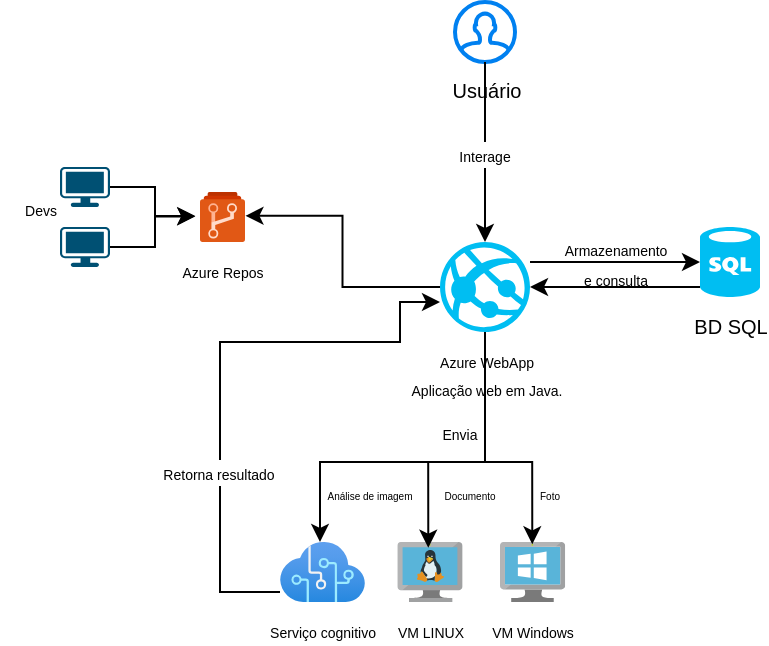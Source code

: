 <mxfile version="24.8.4">
  <diagram name="Página-1" id="SDDvxtIb1lxF_DFaRuNH">
    <mxGraphModel dx="819" dy="426" grid="1" gridSize="10" guides="1" tooltips="1" connect="1" arrows="1" fold="1" page="1" pageScale="1" pageWidth="827" pageHeight="1169" math="0" shadow="0">
      <root>
        <mxCell id="0" />
        <mxCell id="1" parent="0" />
        <mxCell id="JtZi33PVFzi6DUjqRLEN-1" value="&lt;font style=&quot;font-size: 7px;&quot;&gt;VM LINUX&lt;/font&gt;" style="image;sketch=0;aspect=fixed;html=1;points=[];align=center;fontSize=12;image=img/lib/mscae/VM_Linux.svg;" vertex="1" parent="1">
          <mxGeometry x="418.69" y="440" width="32.61" height="30" as="geometry" />
        </mxCell>
        <mxCell id="JtZi33PVFzi6DUjqRLEN-2" value="&lt;font style=&quot;font-size: 7px;&quot;&gt;VM Windows&lt;/font&gt;" style="image;sketch=0;aspect=fixed;html=1;points=[];align=center;fontSize=12;image=img/lib/mscae/VirtualMachineWindows.svg;" vertex="1" parent="1">
          <mxGeometry x="470" y="440" width="32.61" height="30" as="geometry" />
        </mxCell>
        <mxCell id="JtZi33PVFzi6DUjqRLEN-58" style="edgeStyle=orthogonalEdgeStyle;rounded=0;orthogonalLoop=1;jettySize=auto;html=1;" edge="1" parent="1" source="JtZi33PVFzi6DUjqRLEN-3" target="JtZi33PVFzi6DUjqRLEN-5">
          <mxGeometry relative="1" as="geometry">
            <Array as="points">
              <mxPoint x="463" y="400" />
              <mxPoint x="380" y="400" />
            </Array>
          </mxGeometry>
        </mxCell>
        <mxCell id="JtZi33PVFzi6DUjqRLEN-3" value="&lt;font style=&quot;font-size: 7px;&quot;&gt;Azure WebApp&lt;br&gt;Aplicação web em Java.&lt;/font&gt;" style="verticalLabelPosition=bottom;html=1;verticalAlign=top;align=center;strokeColor=none;fillColor=#00BEF2;shape=mxgraph.azure.azure_website;pointerEvents=1;" vertex="1" parent="1">
          <mxGeometry x="440" y="290" width="45.01" height="45" as="geometry" />
        </mxCell>
        <mxCell id="JtZi33PVFzi6DUjqRLEN-4" value="&lt;font size=&quot;1&quot;&gt;BD SQL&lt;/font&gt;" style="verticalLabelPosition=bottom;html=1;verticalAlign=top;align=center;strokeColor=none;fillColor=#00BEF2;shape=mxgraph.azure.sql_database;" vertex="1" parent="1">
          <mxGeometry x="570" y="282.5" width="30" height="35" as="geometry" />
        </mxCell>
        <mxCell id="JtZi33PVFzi6DUjqRLEN-54" style="edgeStyle=orthogonalEdgeStyle;rounded=0;orthogonalLoop=1;jettySize=auto;html=1;" edge="1" parent="1" source="JtZi33PVFzi6DUjqRLEN-5">
          <mxGeometry relative="1" as="geometry">
            <mxPoint x="440" y="320" as="targetPoint" />
            <Array as="points">
              <mxPoint x="330" y="465" />
              <mxPoint x="330" y="340" />
              <mxPoint x="420" y="340" />
              <mxPoint x="420" y="320" />
            </Array>
          </mxGeometry>
        </mxCell>
        <mxCell id="JtZi33PVFzi6DUjqRLEN-55" value="&lt;font style=&quot;font-size: 7px;&quot;&gt;Retorna resultado&lt;/font&gt;" style="edgeLabel;html=1;align=center;verticalAlign=middle;resizable=0;points=[];" vertex="1" connectable="0" parent="JtZi33PVFzi6DUjqRLEN-54">
          <mxGeometry x="-0.369" y="1" relative="1" as="geometry">
            <mxPoint as="offset" />
          </mxGeometry>
        </mxCell>
        <mxCell id="JtZi33PVFzi6DUjqRLEN-5" value="&lt;font style=&quot;font-size: 7px;&quot;&gt;Serviço cognitivo&lt;/font&gt;" style="image;aspect=fixed;html=1;points=[];align=center;fontSize=12;image=img/lib/azure2/ai_machine_learning/Cognitive_Services.svg;" vertex="1" parent="1">
          <mxGeometry x="360" y="440" width="42.5" height="30" as="geometry" />
        </mxCell>
        <mxCell id="JtZi33PVFzi6DUjqRLEN-43" value="&lt;font style=&quot;font-size: 5px;&quot;&gt;Foto&lt;/font&gt;" style="text;html=1;align=center;verticalAlign=middle;whiteSpace=wrap;rounded=0;" vertex="1" parent="1">
          <mxGeometry x="480" y="410" width="30" height="10" as="geometry" />
        </mxCell>
        <mxCell id="JtZi33PVFzi6DUjqRLEN-45" value="&lt;font style=&quot;font-size: 5px;&quot;&gt;Documento&lt;/font&gt;" style="text;html=1;align=center;verticalAlign=middle;whiteSpace=wrap;rounded=0;" vertex="1" parent="1">
          <mxGeometry x="440" y="410" width="30" height="10" as="geometry" />
        </mxCell>
        <mxCell id="JtZi33PVFzi6DUjqRLEN-47" value="&lt;font style=&quot;font-size: 5px;&quot;&gt;Análise de imagem&lt;/font&gt;" style="text;html=1;align=center;verticalAlign=middle;whiteSpace=wrap;rounded=0;" vertex="1" parent="1">
          <mxGeometry x="380" y="410" width="50" height="10" as="geometry" />
        </mxCell>
        <mxCell id="JtZi33PVFzi6DUjqRLEN-49" value="&lt;font style=&quot;font-size: 7px;&quot;&gt;Armazenamento&lt;br&gt;e consulta&lt;/font&gt;" style="text;html=1;align=center;verticalAlign=middle;whiteSpace=wrap;rounded=0;" vertex="1" parent="1">
          <mxGeometry x="502.61" y="290" width="50" height="20" as="geometry" />
        </mxCell>
        <mxCell id="JtZi33PVFzi6DUjqRLEN-56" style="edgeStyle=orthogonalEdgeStyle;rounded=0;orthogonalLoop=1;jettySize=auto;html=1;entryX=0.495;entryY=0.038;entryDx=0;entryDy=0;entryPerimeter=0;" edge="1" parent="1" source="JtZi33PVFzi6DUjqRLEN-3" target="JtZi33PVFzi6DUjqRLEN-2">
          <mxGeometry relative="1" as="geometry">
            <Array as="points">
              <mxPoint x="463" y="400" />
              <mxPoint x="486" y="400" />
            </Array>
          </mxGeometry>
        </mxCell>
        <mxCell id="JtZi33PVFzi6DUjqRLEN-57" style="edgeStyle=orthogonalEdgeStyle;rounded=0;orthogonalLoop=1;jettySize=auto;html=1;entryX=0.474;entryY=0.095;entryDx=0;entryDy=0;entryPerimeter=0;" edge="1" parent="1" source="JtZi33PVFzi6DUjqRLEN-3" target="JtZi33PVFzi6DUjqRLEN-1">
          <mxGeometry relative="1" as="geometry">
            <Array as="points">
              <mxPoint x="463" y="400" />
              <mxPoint x="434" y="400" />
            </Array>
          </mxGeometry>
        </mxCell>
        <mxCell id="JtZi33PVFzi6DUjqRLEN-60" value="&lt;font style=&quot;font-size: 7px;&quot;&gt;Envia&lt;/font&gt;" style="text;html=1;align=center;verticalAlign=middle;whiteSpace=wrap;rounded=0;" vertex="1" parent="1">
          <mxGeometry x="440" y="380" width="20" height="10" as="geometry" />
        </mxCell>
        <mxCell id="JtZi33PVFzi6DUjqRLEN-61" value="&lt;font style=&quot;font-size: 7px;&quot;&gt;Azure Repos&lt;/font&gt;" style="image;sketch=0;aspect=fixed;html=1;points=[];align=center;fontSize=12;image=img/lib/mscae/Azure_Repos.svg;" vertex="1" parent="1">
          <mxGeometry x="320" y="265" width="22.5" height="25" as="geometry" />
        </mxCell>
        <mxCell id="JtZi33PVFzi6DUjqRLEN-62" style="edgeStyle=orthogonalEdgeStyle;rounded=0;orthogonalLoop=1;jettySize=auto;html=1;entryX=1.01;entryY=0.476;entryDx=0;entryDy=0;entryPerimeter=0;" edge="1" parent="1" source="JtZi33PVFzi6DUjqRLEN-3" target="JtZi33PVFzi6DUjqRLEN-61">
          <mxGeometry relative="1" as="geometry" />
        </mxCell>
        <mxCell id="JtZi33PVFzi6DUjqRLEN-64" value="" style="points=[[0.03,0.03,0],[0.5,0,0],[0.97,0.03,0],[1,0.4,0],[0.97,0.745,0],[0.5,1,0],[0.03,0.745,0],[0,0.4,0]];verticalLabelPosition=bottom;sketch=0;html=1;verticalAlign=top;aspect=fixed;align=center;pointerEvents=1;shape=mxgraph.cisco19.workstation;fillColor=#005073;strokeColor=none;" vertex="1" parent="1">
          <mxGeometry x="250" y="252.5" width="25" height="20" as="geometry" />
        </mxCell>
        <mxCell id="JtZi33PVFzi6DUjqRLEN-66" value="" style="points=[[0.03,0.03,0],[0.5,0,0],[0.97,0.03,0],[1,0.4,0],[0.97,0.745,0],[0.5,1,0],[0.03,0.745,0],[0,0.4,0]];verticalLabelPosition=bottom;sketch=0;html=1;verticalAlign=top;aspect=fixed;align=center;pointerEvents=1;shape=mxgraph.cisco19.workstation;fillColor=#005073;strokeColor=none;" vertex="1" parent="1">
          <mxGeometry x="250" y="282.5" width="25" height="20" as="geometry" />
        </mxCell>
        <mxCell id="JtZi33PVFzi6DUjqRLEN-68" style="edgeStyle=orthogonalEdgeStyle;rounded=0;orthogonalLoop=1;jettySize=auto;html=1;entryX=-0.104;entryY=0.488;entryDx=0;entryDy=0;entryPerimeter=0;" edge="1" parent="1" source="JtZi33PVFzi6DUjqRLEN-66" target="JtZi33PVFzi6DUjqRLEN-61">
          <mxGeometry relative="1" as="geometry" />
        </mxCell>
        <mxCell id="JtZi33PVFzi6DUjqRLEN-69" value="&lt;font style=&quot;font-size: 7px;&quot;&gt;Devs&lt;/font&gt;" style="text;html=1;align=center;verticalAlign=middle;resizable=0;points=[];autosize=1;strokeColor=none;fillColor=none;" vertex="1" parent="1">
          <mxGeometry x="220" y="257.5" width="40" height="30" as="geometry" />
        </mxCell>
        <mxCell id="JtZi33PVFzi6DUjqRLEN-70" style="edgeStyle=orthogonalEdgeStyle;rounded=0;orthogonalLoop=1;jettySize=auto;html=1;entryX=-0.104;entryY=0.48;entryDx=0;entryDy=0;entryPerimeter=0;" edge="1" parent="1" source="JtZi33PVFzi6DUjqRLEN-64" target="JtZi33PVFzi6DUjqRLEN-61">
          <mxGeometry relative="1" as="geometry" />
        </mxCell>
        <mxCell id="JtZi33PVFzi6DUjqRLEN-71" value="&lt;font style=&quot;font-size: 10px;&quot;&gt;Usuário&lt;/font&gt;" style="html=1;verticalLabelPosition=bottom;align=center;labelBackgroundColor=#ffffff;verticalAlign=top;strokeWidth=2;strokeColor=#0080F0;shadow=0;dashed=0;shape=mxgraph.ios7.icons.user;" vertex="1" parent="1">
          <mxGeometry x="447.5" y="170" width="30" height="30" as="geometry" />
        </mxCell>
        <mxCell id="JtZi33PVFzi6DUjqRLEN-72" style="edgeStyle=orthogonalEdgeStyle;rounded=0;orthogonalLoop=1;jettySize=auto;html=1;entryX=0.5;entryY=0;entryDx=0;entryDy=0;entryPerimeter=0;" edge="1" parent="1" source="JtZi33PVFzi6DUjqRLEN-71" target="JtZi33PVFzi6DUjqRLEN-3">
          <mxGeometry relative="1" as="geometry" />
        </mxCell>
        <mxCell id="JtZi33PVFzi6DUjqRLEN-73" value="&lt;font style=&quot;font-size: 7px;&quot;&gt;Interage&lt;/font&gt;" style="edgeLabel;html=1;align=center;verticalAlign=middle;resizable=0;points=[];" vertex="1" connectable="0" parent="JtZi33PVFzi6DUjqRLEN-72">
          <mxGeometry x="0.022" y="-1" relative="1" as="geometry">
            <mxPoint as="offset" />
          </mxGeometry>
        </mxCell>
        <mxCell id="JtZi33PVFzi6DUjqRLEN-74" style="edgeStyle=orthogonalEdgeStyle;rounded=0;orthogonalLoop=1;jettySize=auto;html=1;entryX=0;entryY=0.5;entryDx=0;entryDy=0;entryPerimeter=0;" edge="1" parent="1" source="JtZi33PVFzi6DUjqRLEN-3" target="JtZi33PVFzi6DUjqRLEN-4">
          <mxGeometry relative="1" as="geometry">
            <Array as="points">
              <mxPoint x="510" y="300" />
              <mxPoint x="510" y="300" />
            </Array>
          </mxGeometry>
        </mxCell>
        <mxCell id="JtZi33PVFzi6DUjqRLEN-75" style="edgeStyle=orthogonalEdgeStyle;rounded=0;orthogonalLoop=1;jettySize=auto;html=1;entryX=1;entryY=0.5;entryDx=0;entryDy=0;entryPerimeter=0;" edge="1" parent="1" source="JtZi33PVFzi6DUjqRLEN-4" target="JtZi33PVFzi6DUjqRLEN-3">
          <mxGeometry relative="1" as="geometry">
            <Array as="points">
              <mxPoint x="528" y="313" />
            </Array>
          </mxGeometry>
        </mxCell>
      </root>
    </mxGraphModel>
  </diagram>
</mxfile>

